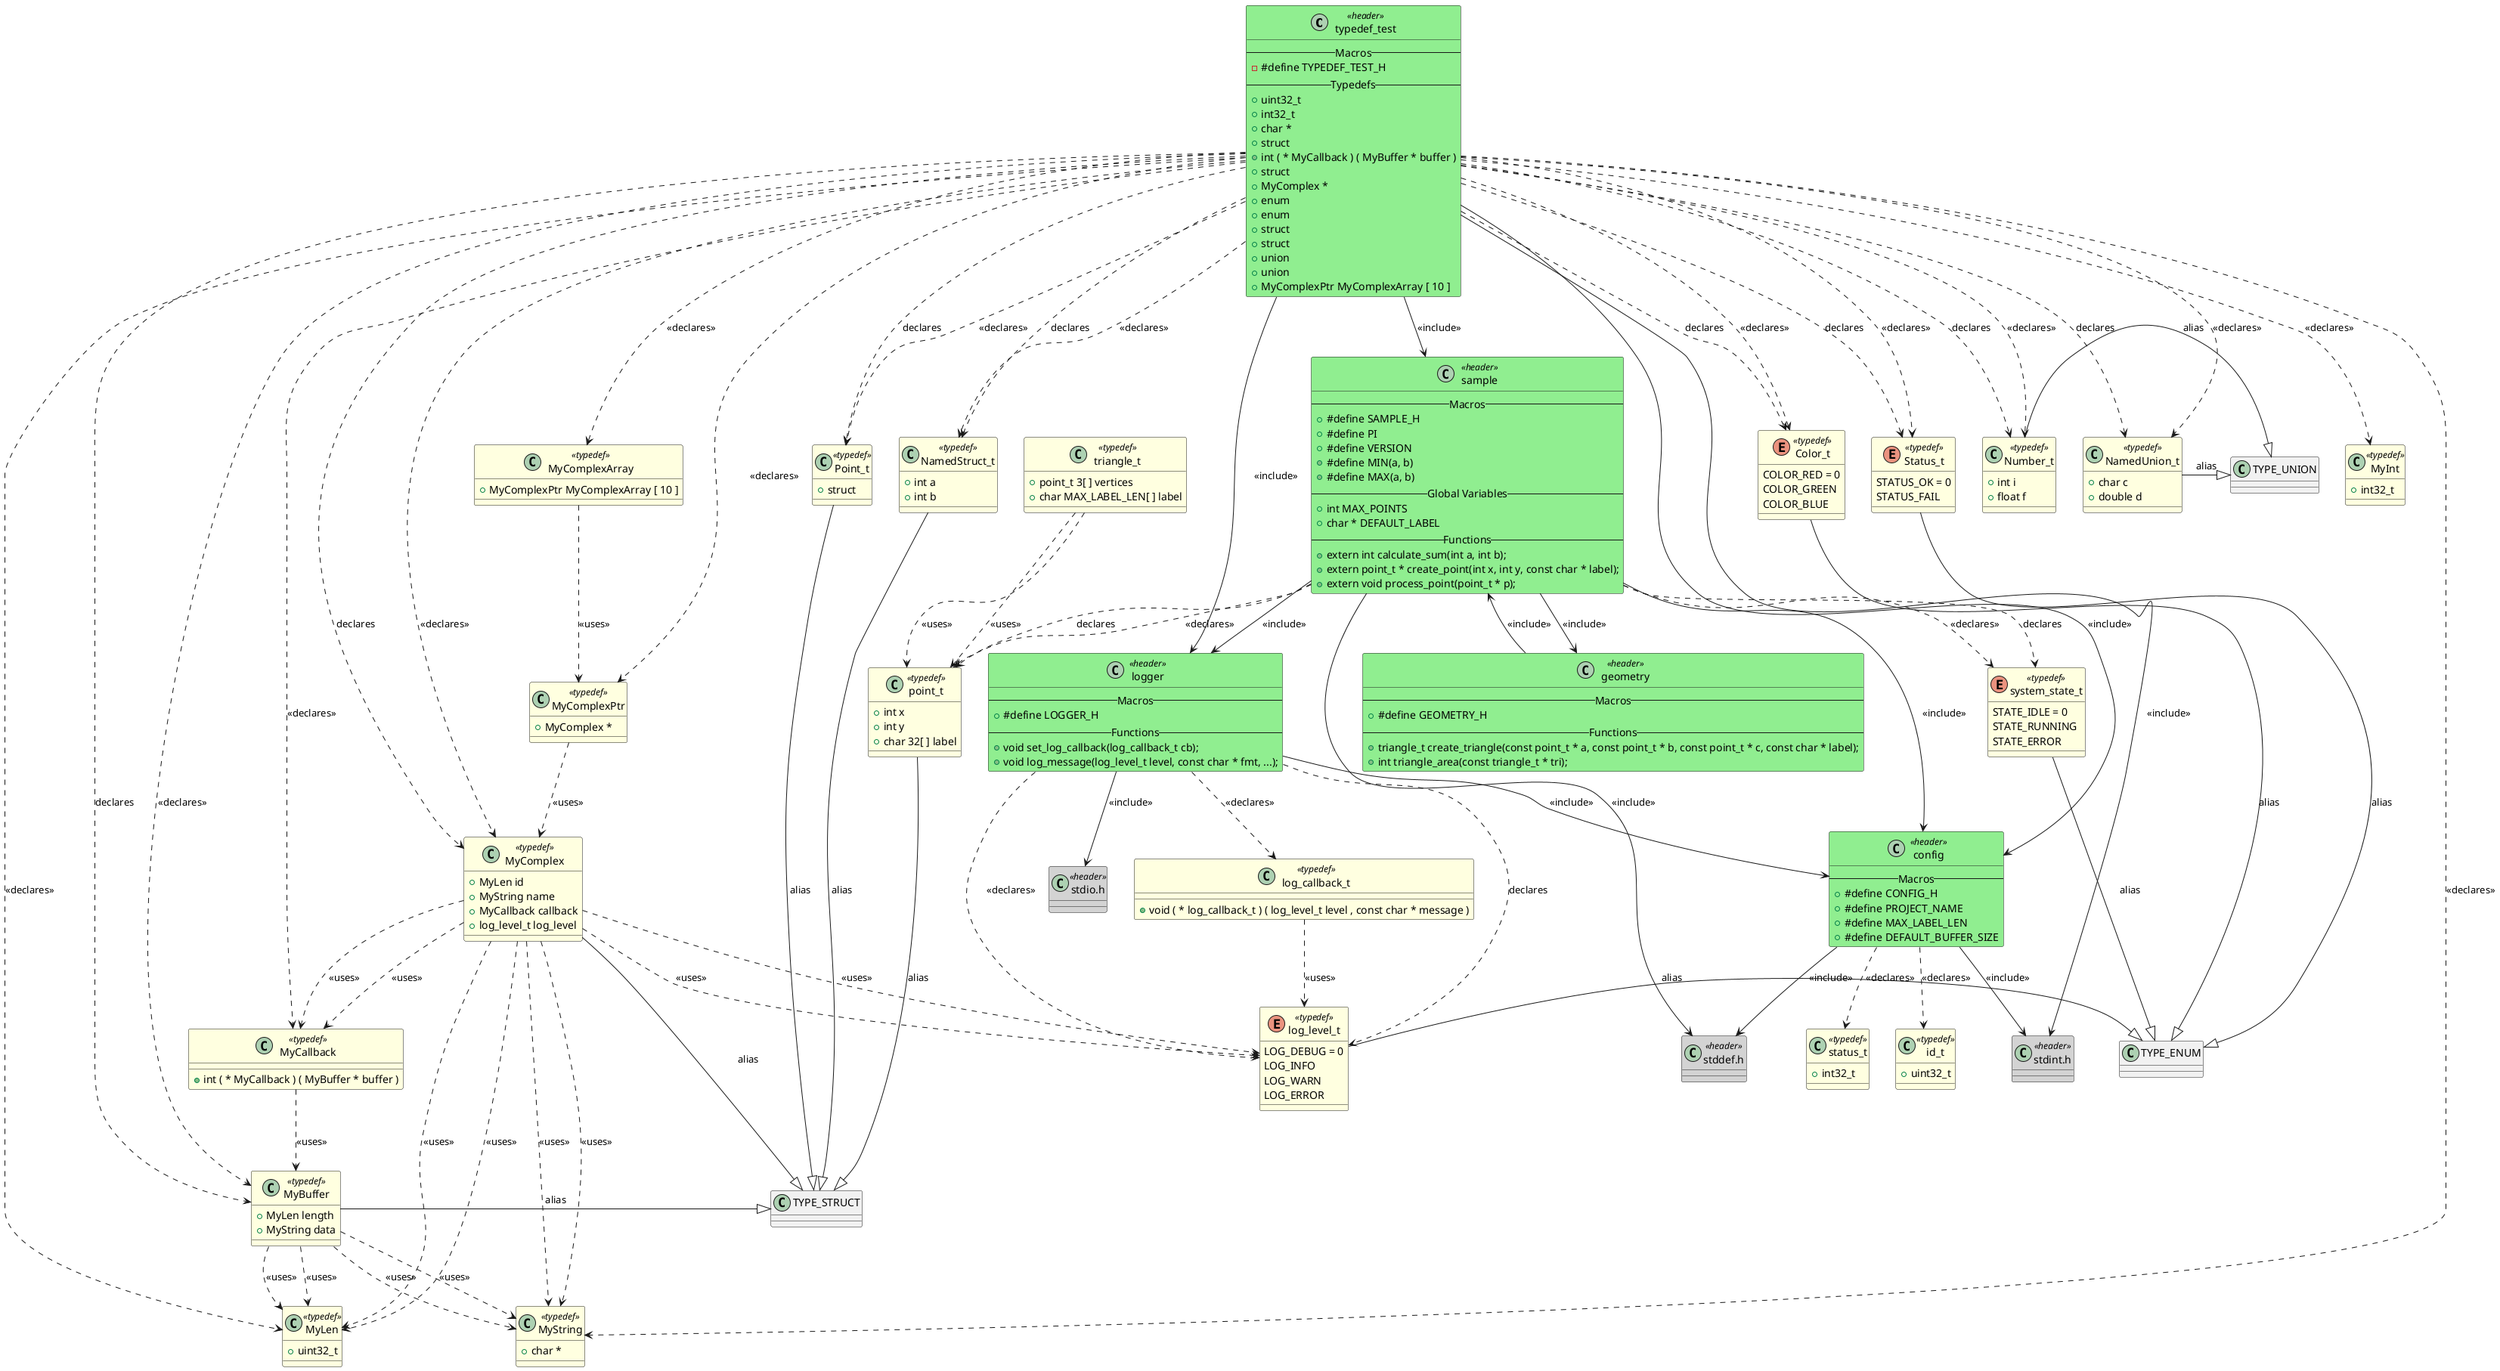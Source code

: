 @startuml typedef_test

class "typedef_test" as HEADER_TYPEDEF_TEST <<header>> #LightGreen
{
    -- Macros --
    - #define TYPEDEF_TEST_H
    -- Typedefs --
    + uint32_t
    + int32_t
    + char *
    + struct
    + int ( * MyCallback ) ( MyBuffer * buffer )
    + struct
    + MyComplex *
    + enum
    + enum
    + struct
    + struct
    + union
    + union
    + MyComplexPtr MyComplexArray [ 10 ]
}

class "stdint.h" as HEADER_STDINT <<header>> #LightGray
{
}

class "sample" as HEADER_SAMPLE <<header>> #LightGreen
{
    -- Macros --
    + #define SAMPLE_H
    + #define PI
    + #define VERSION
    + #define MIN(a, b)
    + #define MAX(a, b)
    -- Global Variables --
    + int MAX_POINTS
    + char * DEFAULT_LABEL
    -- Functions --
    + extern int calculate_sum(int a, int b);
    + extern point_t * create_point(int x, int y, const char * label);
    + extern void process_point(point_t * p);
}
class "config" as HEADER_CONFIG <<header>> #LightGreen
{
    -- Macros --
    + #define CONFIG_H
    + #define PROJECT_NAME
    + #define MAX_LABEL_LEN
    + #define DEFAULT_BUFFER_SIZE
}
class "logger" as HEADER_LOGGER <<header>> #LightGreen
{
    -- Macros --
    + #define LOGGER_H
    -- Functions --
    + void set_log_callback(log_callback_t cb);
    + void log_message(log_level_t level, const char * fmt, ...);
}
class "geometry" as HEADER_GEOMETRY <<header>> #LightGreen
{
    -- Macros --
    + #define GEOMETRY_H
    -- Functions --
    + triangle_t create_triangle(const point_t * a, const point_t * b, const point_t * c, const char * label);
    + int triangle_area(const triangle_t * tri);
}
class "stddef.h" as HEADER_STDDEF <<header>> #LightGray
{
}

class "stdio.h" as HEADER_STDIO <<header>> #LightGray
{
}

class "MyBuffer" as TYPEDEF_MyBuffer <<typedef>> #LightYellow
{
    + MyLen length
    + MyString data
}

class "MyComplex" as TYPEDEF_MyComplex <<typedef>> #LightYellow
{
    + MyLen id
    + MyString name
    + MyCallback callback
    + log_level_t log_level
}

enum "Color_t" as TYPEDEF_Color_t <<typedef>> #LightYellow
{
    COLOR_RED = 0
    COLOR_GREEN
    COLOR_BLUE
}

enum "Status_t" as TYPEDEF_Status_t <<typedef>> #LightYellow
{
    STATUS_OK = 0
    STATUS_FAIL
}

class "Point_t" as TYPEDEF_Point_t <<typedef>> #LightYellow
{
    + struct
}

class "NamedStruct_t" as TYPEDEF_NamedStruct_t <<typedef>> #LightYellow
{
    + int a
    + int b
}

class "Number_t" as TYPEDEF_Number_t <<typedef>> #LightYellow
{
    + int i
    + float f
}

class "NamedUnion_t" as TYPEDEF_NamedUnion_t <<typedef>> #LightYellow
{
    + char c
    + double d
}

class "MyLen" as TYPEDEF_MyLen <<typedef>> #LightYellow
{
    + uint32_t
}

class "MyInt" as TYPEDEF_MyInt <<typedef>> #LightYellow
{
    + int32_t
}

class "MyString" as TYPEDEF_MyString <<typedef>> #LightYellow
{
    + char *
}

class "MyCallback" as TYPEDEF_MyCallback <<typedef>> #LightYellow
{
    + int ( * MyCallback ) ( MyBuffer * buffer )
}

class "MyComplexPtr" as TYPEDEF_MyComplexPtr <<typedef>> #LightYellow
{
    + MyComplex *
}

class "MyComplexArray" as TYPEDEF_MyComplexArray <<typedef>> #LightYellow
{
    + MyComplexPtr MyComplexArray [ 10 ]
}

class "point_t" as TYPEDEF_point_t <<typedef>> #LightYellow
{
    + int x
    + int y
    + char 32[ ] label
}

enum "system_state_t" as TYPEDEF_system_state_t <<typedef>> #LightYellow
{
    STATE_IDLE = 0
    STATE_RUNNING
    STATE_ERROR
}

class "id_t" as TYPEDEF_id_t <<typedef>> #LightYellow
{
    + uint32_t
}

class "status_t" as TYPEDEF_status_t <<typedef>> #LightYellow
{
    + int32_t
}

class "triangle_t" as TYPEDEF_triangle_t <<typedef>> #LightYellow
{
    + point_t 3[ ] vertices
    + char MAX_LABEL_LEN[ ] label
}

enum "log_level_t" as TYPEDEF_log_level_t <<typedef>> #LightYellow
{
    LOG_DEBUG = 0
    LOG_INFO
    LOG_WARN
    LOG_ERROR
}

class "log_callback_t" as TYPEDEF_log_callback_t <<typedef>> #LightYellow
{
    + void ( * log_callback_t ) ( log_level_t level , const char * message )
}

HEADER_TYPEDEF_TEST --> HEADER_STDINT : <<include>>
HEADER_TYPEDEF_TEST --> HEADER_SAMPLE : <<include>>
HEADER_TYPEDEF_TEST --> HEADER_CONFIG : <<include>>
HEADER_TYPEDEF_TEST --> HEADER_LOGGER : <<include>>
HEADER_SAMPLE --> HEADER_STDDEF : <<include>>
HEADER_SAMPLE --> HEADER_CONFIG : <<include>>
HEADER_SAMPLE --> HEADER_GEOMETRY : <<include>>
HEADER_SAMPLE --> HEADER_LOGGER : <<include>>
HEADER_CONFIG --> HEADER_STDDEF : <<include>>
HEADER_CONFIG --> HEADER_STDINT : <<include>>
HEADER_LOGGER --> HEADER_STDIO : <<include>>
HEADER_LOGGER --> HEADER_CONFIG : <<include>>
HEADER_GEOMETRY --> HEADER_SAMPLE : <<include>>
HEADER_TYPEDEF_TEST ..> TYPEDEF_MyBuffer : declares
TYPEDEF_MyBuffer -|> TYPE_STRUCT : «alias»
HEADER_TYPEDEF_TEST ..> TYPEDEF_MyComplex : declares
TYPEDEF_MyComplex -|> TYPE_STRUCT : «alias»
HEADER_TYPEDEF_TEST ..> TYPEDEF_Color_t : declares
TYPEDEF_Color_t -|> TYPE_ENUM : «alias»
HEADER_TYPEDEF_TEST ..> TYPEDEF_Status_t : declares
TYPEDEF_Status_t -|> TYPE_ENUM : «alias»
HEADER_TYPEDEF_TEST ..> TYPEDEF_Point_t : declares
TYPEDEF_Point_t -|> TYPE_STRUCT : «alias»
HEADER_TYPEDEF_TEST ..> TYPEDEF_NamedStruct_t : declares
TYPEDEF_NamedStruct_t -|> TYPE_STRUCT : «alias»
HEADER_TYPEDEF_TEST ..> TYPEDEF_Number_t : declares
TYPEDEF_Number_t -|> TYPE_UNION : «alias»
HEADER_TYPEDEF_TEST ..> TYPEDEF_NamedUnion_t : declares
TYPEDEF_NamedUnion_t -|> TYPE_UNION : «alias»
HEADER_SAMPLE ..> TYPEDEF_point_t : declares
TYPEDEF_point_t -|> TYPE_STRUCT : «alias»
HEADER_SAMPLE ..> TYPEDEF_system_state_t : declares
TYPEDEF_system_state_t -|> TYPE_ENUM : «alias»
HEADER_LOGGER ..> TYPEDEF_log_level_t : declares
TYPEDEF_log_level_t -|> TYPE_ENUM : «alias»
TYPEDEF_MyBuffer ..> TYPEDEF_MyLen : <<uses>>
TYPEDEF_MyBuffer ..> TYPEDEF_MyString : <<uses>>
TYPEDEF_MyComplex ..> TYPEDEF_MyLen : <<uses>>
TYPEDEF_MyComplex ..> TYPEDEF_MyString : <<uses>>
TYPEDEF_MyComplex ..> TYPEDEF_MyCallback : <<uses>>
TYPEDEF_MyComplex ..> TYPEDEF_log_level_t : <<uses>>
TYPEDEF_MyBuffer ..> TYPEDEF_MyLen : <<uses>>
TYPEDEF_MyBuffer ..> TYPEDEF_MyString : <<uses>>
TYPEDEF_MyCallback ..> TYPEDEF_MyBuffer : <<uses>>
TYPEDEF_MyComplex ..> TYPEDEF_MyLen : <<uses>>
TYPEDEF_MyComplex ..> TYPEDEF_MyString : <<uses>>
TYPEDEF_MyComplex ..> TYPEDEF_MyCallback : <<uses>>
TYPEDEF_MyComplex ..> TYPEDEF_log_level_t : <<uses>>
TYPEDEF_MyComplexPtr ..> TYPEDEF_MyComplex : <<uses>>
TYPEDEF_MyComplexArray ..> TYPEDEF_MyComplexPtr : <<uses>>
TYPEDEF_triangle_t ..> TYPEDEF_point_t : <<uses>>
TYPEDEF_triangle_t ..> TYPEDEF_point_t : <<uses>>
TYPEDEF_log_callback_t ..> TYPEDEF_log_level_t : <<uses>>
HEADER_TYPEDEF_TEST ..> TYPEDEF_MyLen : <<declares>>
HEADER_TYPEDEF_TEST ..> TYPEDEF_MyInt : <<declares>>
HEADER_TYPEDEF_TEST ..> TYPEDEF_MyString : <<declares>>
HEADER_TYPEDEF_TEST ..> TYPEDEF_MyBuffer : <<declares>>
HEADER_TYPEDEF_TEST ..> TYPEDEF_MyCallback : <<declares>>
HEADER_TYPEDEF_TEST ..> TYPEDEF_MyComplex : <<declares>>
HEADER_TYPEDEF_TEST ..> TYPEDEF_MyComplexPtr : <<declares>>
HEADER_TYPEDEF_TEST ..> TYPEDEF_Color_t : <<declares>>
HEADER_TYPEDEF_TEST ..> TYPEDEF_Status_t : <<declares>>
HEADER_TYPEDEF_TEST ..> TYPEDEF_Point_t : <<declares>>
HEADER_TYPEDEF_TEST ..> TYPEDEF_NamedStruct_t : <<declares>>
HEADER_TYPEDEF_TEST ..> TYPEDEF_Number_t : <<declares>>
HEADER_TYPEDEF_TEST ..> TYPEDEF_NamedUnion_t : <<declares>>
HEADER_TYPEDEF_TEST ..> TYPEDEF_MyComplexArray : <<declares>>
HEADER_SAMPLE ..> TYPEDEF_point_t : <<declares>>
HEADER_SAMPLE ..> TYPEDEF_system_state_t : <<declares>>
HEADER_CONFIG ..> TYPEDEF_id_t : <<declares>>
HEADER_CONFIG ..> TYPEDEF_status_t : <<declares>>
HEADER_LOGGER ..> TYPEDEF_log_level_t : <<declares>>
HEADER_LOGGER ..> TYPEDEF_log_callback_t : <<declares>>

@enduml